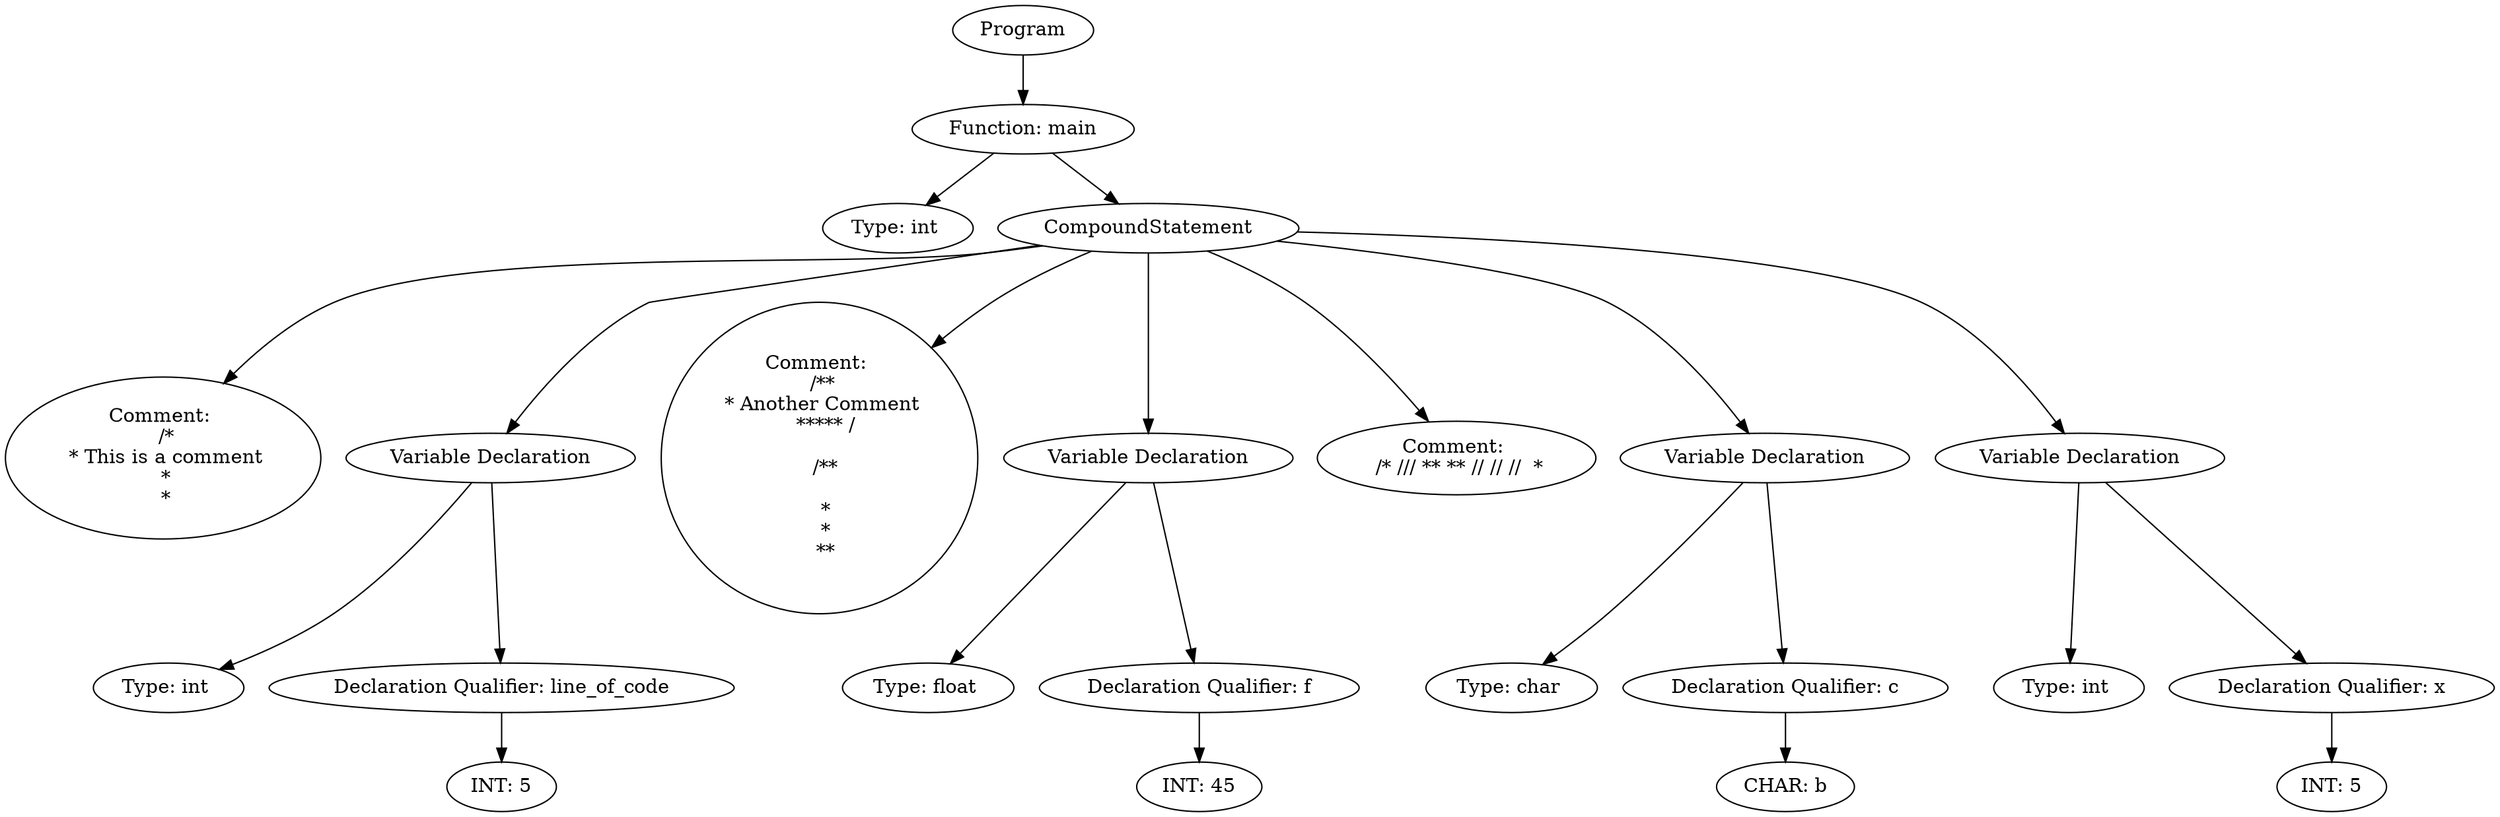 digraph ExpressionGraph {
4470041440 [label="Program"];
4470041440 -> 4470033520;
4470033520 [label="Function: main"];
4470033520 -> 4469793616;
4469793616 [label="Type: int "];
4470033520 -> 4468686608;
4468686608 [label="CompoundStatement"];
4468686608 -> 4470032896;
4470032896 [label="Comment: 
 /*
 * This is a comment
 *
 *"];
4468686608 -> 4470030688;
4470030688 [label="Variable Declaration"];
4470030688 -> 4470039664;
4470039664 [label="Type: int "];
4470030688 -> 4470032704;
4470032704 [label="Declaration Qualifier: line_of_code"];
4470032704 -> 4470032656;
4470032656 [label="INT: 5"];
4468686608 -> 4470031168;
4470031168 [label="Comment: 
 /**
 * Another Comment
  ***** /

  /**

  *
  *
  **"];
4468686608 -> 4470039712;
4470039712 [label="Variable Declaration"];
4470039712 -> 4470043456;
4470043456 [label="Type: float "];
4470039712 -> 4470043216;
4470043216 [label="Declaration Qualifier: f"];
4470043216 -> 4470043168;
4470043168 [label="INT: 45"];
4468686608 -> 4470041584;
4470041584 [label="Comment: 
 /* /// ** ** // // //  *"];
4468686608 -> 4470042688;
4470042688 [label="Variable Declaration"];
4470042688 -> 4470042928;
4470042928 [label="Type: char "];
4470042688 -> 4470044560;
4470044560 [label="Declaration Qualifier: c"];
4470044560 -> 4470043552;
4470043552 [label="CHAR: b"];
4468686608 -> 4470042784;
4470042784 [label="Variable Declaration"];
4470042784 -> 4470044032;
4470044032 [label="Type: int "];
4470042784 -> 4470043792;
4470043792 [label="Declaration Qualifier: x"];
4470043792 -> 4470043744;
4470043744 [label="INT: 5"];
}
